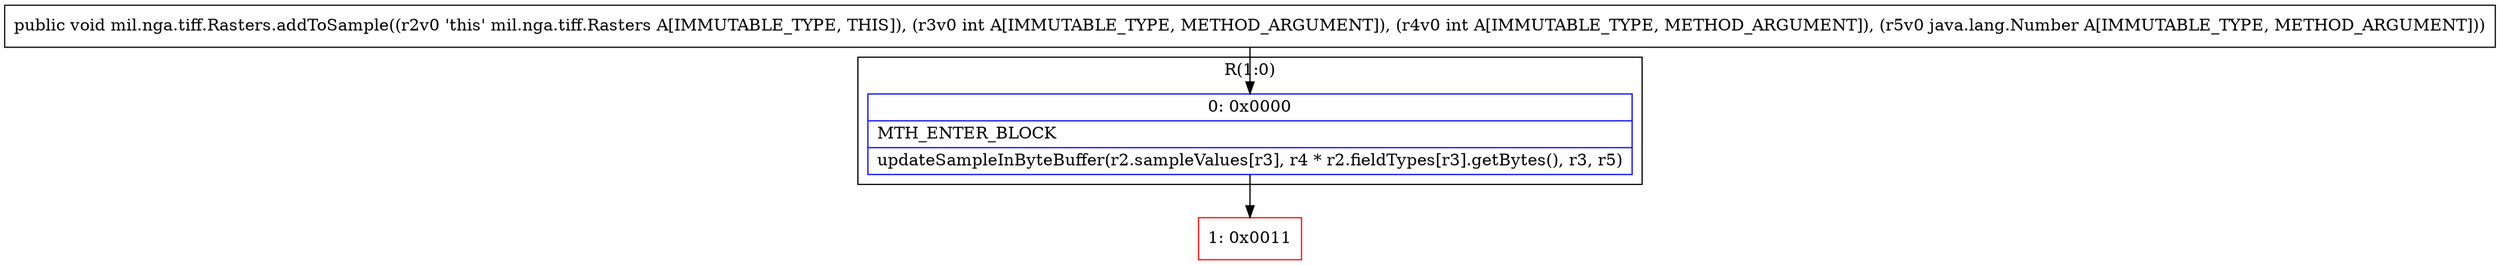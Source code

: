 digraph "CFG formil.nga.tiff.Rasters.addToSample(IILjava\/lang\/Number;)V" {
subgraph cluster_Region_163311057 {
label = "R(1:0)";
node [shape=record,color=blue];
Node_0 [shape=record,label="{0\:\ 0x0000|MTH_ENTER_BLOCK\l|updateSampleInByteBuffer(r2.sampleValues[r3], r4 * r2.fieldTypes[r3].getBytes(), r3, r5)\l}"];
}
Node_1 [shape=record,color=red,label="{1\:\ 0x0011}"];
MethodNode[shape=record,label="{public void mil.nga.tiff.Rasters.addToSample((r2v0 'this' mil.nga.tiff.Rasters A[IMMUTABLE_TYPE, THIS]), (r3v0 int A[IMMUTABLE_TYPE, METHOD_ARGUMENT]), (r4v0 int A[IMMUTABLE_TYPE, METHOD_ARGUMENT]), (r5v0 java.lang.Number A[IMMUTABLE_TYPE, METHOD_ARGUMENT])) }"];
MethodNode -> Node_0;
Node_0 -> Node_1;
}

